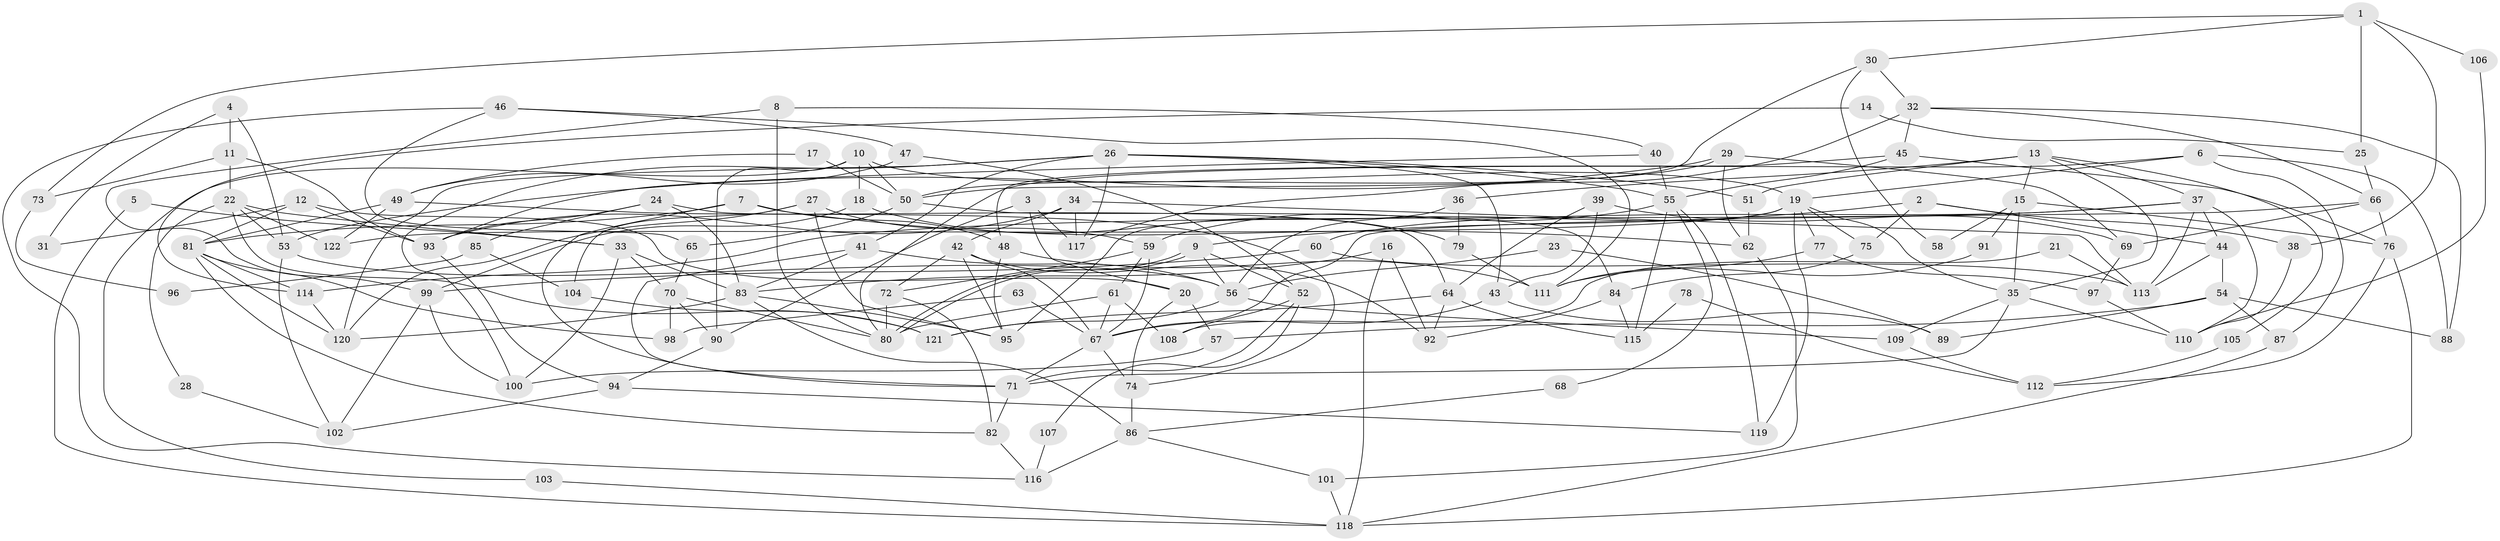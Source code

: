 // Generated by graph-tools (version 1.1) at 2025/50/03/09/25 03:50:01]
// undirected, 122 vertices, 244 edges
graph export_dot {
graph [start="1"]
  node [color=gray90,style=filled];
  1;
  2;
  3;
  4;
  5;
  6;
  7;
  8;
  9;
  10;
  11;
  12;
  13;
  14;
  15;
  16;
  17;
  18;
  19;
  20;
  21;
  22;
  23;
  24;
  25;
  26;
  27;
  28;
  29;
  30;
  31;
  32;
  33;
  34;
  35;
  36;
  37;
  38;
  39;
  40;
  41;
  42;
  43;
  44;
  45;
  46;
  47;
  48;
  49;
  50;
  51;
  52;
  53;
  54;
  55;
  56;
  57;
  58;
  59;
  60;
  61;
  62;
  63;
  64;
  65;
  66;
  67;
  68;
  69;
  70;
  71;
  72;
  73;
  74;
  75;
  76;
  77;
  78;
  79;
  80;
  81;
  82;
  83;
  84;
  85;
  86;
  87;
  88;
  89;
  90;
  91;
  92;
  93;
  94;
  95;
  96;
  97;
  98;
  99;
  100;
  101;
  102;
  103;
  104;
  105;
  106;
  107;
  108;
  109;
  110;
  111;
  112;
  113;
  114;
  115;
  116;
  117;
  118;
  119;
  120;
  121;
  122;
  1 -- 38;
  1 -- 30;
  1 -- 25;
  1 -- 73;
  1 -- 106;
  2 -- 9;
  2 -- 75;
  2 -- 38;
  2 -- 44;
  3 -- 90;
  3 -- 117;
  3 -- 20;
  4 -- 53;
  4 -- 11;
  4 -- 31;
  5 -- 33;
  5 -- 118;
  6 -- 88;
  6 -- 80;
  6 -- 19;
  6 -- 87;
  7 -- 81;
  7 -- 48;
  7 -- 62;
  7 -- 71;
  8 -- 99;
  8 -- 80;
  8 -- 40;
  9 -- 56;
  9 -- 80;
  9 -- 80;
  9 -- 52;
  10 -- 19;
  10 -- 18;
  10 -- 50;
  10 -- 90;
  10 -- 103;
  11 -- 22;
  11 -- 93;
  11 -- 73;
  12 -- 93;
  12 -- 81;
  12 -- 20;
  12 -- 31;
  13 -- 51;
  13 -- 37;
  13 -- 15;
  13 -- 35;
  13 -- 36;
  13 -- 105;
  14 -- 114;
  14 -- 25;
  15 -- 35;
  15 -- 58;
  15 -- 76;
  15 -- 91;
  16 -- 92;
  16 -- 83;
  16 -- 118;
  17 -- 49;
  17 -- 50;
  18 -- 79;
  18 -- 99;
  19 -- 35;
  19 -- 56;
  19 -- 75;
  19 -- 77;
  19 -- 119;
  19 -- 122;
  20 -- 57;
  20 -- 74;
  21 -- 108;
  21 -- 113;
  22 -- 122;
  22 -- 121;
  22 -- 28;
  22 -- 33;
  22 -- 53;
  23 -- 56;
  23 -- 89;
  24 -- 93;
  24 -- 83;
  24 -- 64;
  24 -- 85;
  25 -- 66;
  26 -- 120;
  26 -- 100;
  26 -- 41;
  26 -- 43;
  26 -- 51;
  26 -- 55;
  26 -- 117;
  27 -- 59;
  27 -- 95;
  27 -- 104;
  27 -- 120;
  28 -- 102;
  29 -- 53;
  29 -- 69;
  29 -- 50;
  29 -- 62;
  30 -- 50;
  30 -- 32;
  30 -- 58;
  32 -- 117;
  32 -- 66;
  32 -- 45;
  32 -- 88;
  33 -- 83;
  33 -- 70;
  33 -- 100;
  34 -- 42;
  34 -- 93;
  34 -- 113;
  34 -- 117;
  35 -- 71;
  35 -- 109;
  35 -- 110;
  36 -- 95;
  36 -- 79;
  37 -- 44;
  37 -- 60;
  37 -- 110;
  37 -- 113;
  37 -- 114;
  38 -- 110;
  39 -- 69;
  39 -- 43;
  39 -- 64;
  40 -- 55;
  40 -- 93;
  41 -- 71;
  41 -- 56;
  41 -- 83;
  42 -- 67;
  42 -- 92;
  42 -- 72;
  42 -- 95;
  43 -- 67;
  43 -- 89;
  44 -- 113;
  44 -- 54;
  45 -- 76;
  45 -- 48;
  45 -- 55;
  46 -- 65;
  46 -- 116;
  46 -- 47;
  46 -- 111;
  47 -- 52;
  47 -- 49;
  48 -- 95;
  48 -- 111;
  49 -- 74;
  49 -- 81;
  49 -- 122;
  50 -- 65;
  50 -- 84;
  51 -- 62;
  52 -- 71;
  52 -- 107;
  52 -- 108;
  53 -- 56;
  53 -- 102;
  54 -- 87;
  54 -- 57;
  54 -- 88;
  54 -- 89;
  55 -- 59;
  55 -- 68;
  55 -- 115;
  55 -- 119;
  56 -- 109;
  56 -- 121;
  57 -- 100;
  59 -- 61;
  59 -- 67;
  59 -- 72;
  60 -- 113;
  60 -- 99;
  61 -- 67;
  61 -- 80;
  61 -- 108;
  62 -- 101;
  63 -- 98;
  63 -- 67;
  64 -- 92;
  64 -- 115;
  64 -- 121;
  65 -- 70;
  66 -- 67;
  66 -- 76;
  66 -- 69;
  67 -- 71;
  67 -- 74;
  68 -- 86;
  69 -- 97;
  70 -- 80;
  70 -- 90;
  70 -- 98;
  71 -- 82;
  72 -- 80;
  72 -- 82;
  73 -- 96;
  74 -- 86;
  75 -- 84;
  76 -- 118;
  76 -- 112;
  77 -- 111;
  77 -- 97;
  78 -- 112;
  78 -- 115;
  79 -- 111;
  81 -- 120;
  81 -- 82;
  81 -- 98;
  81 -- 114;
  82 -- 116;
  83 -- 120;
  83 -- 86;
  83 -- 95;
  84 -- 115;
  84 -- 92;
  85 -- 104;
  85 -- 96;
  86 -- 101;
  86 -- 116;
  87 -- 118;
  90 -- 94;
  91 -- 111;
  93 -- 94;
  94 -- 119;
  94 -- 102;
  97 -- 110;
  99 -- 100;
  99 -- 102;
  101 -- 118;
  103 -- 118;
  104 -- 121;
  105 -- 112;
  106 -- 110;
  107 -- 116;
  109 -- 112;
  114 -- 120;
}
